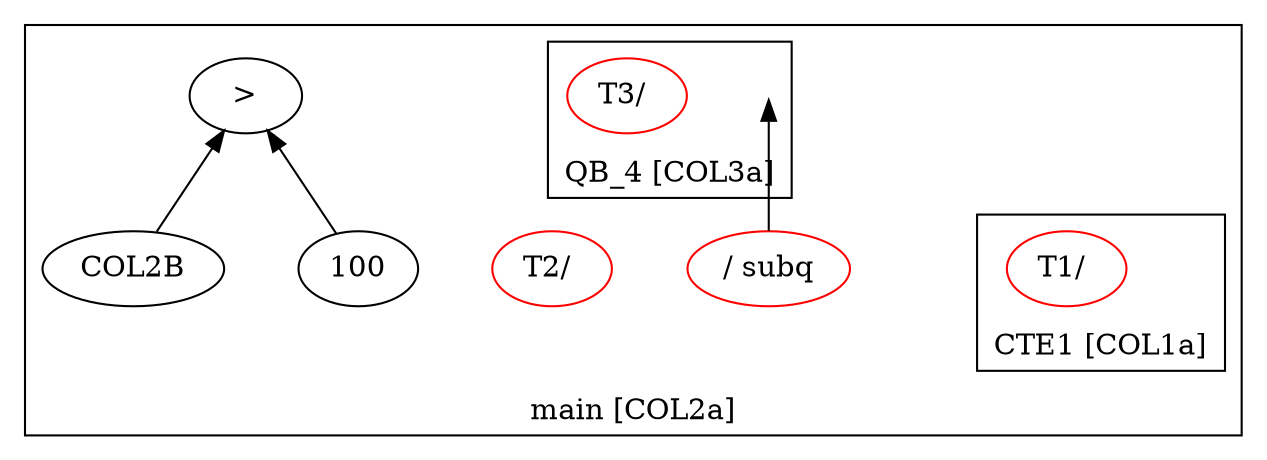 digraph example1 {
    rankdir=BT;
    nodesep=0.5;
    ordering="in";
  subgraph cluster_main {
    label = "main [COL2a]";
    "main_pt"[shape=point, color=white];
    "QUN_5"[label="/ subq", color=red]
    "QUN_5" -> "QB_4_pt";
  subgraph cluster_QB_4 {
    label = "QB_4 [COL3a]";
    "QB_4_pt"[shape=point, color=white];
    "QUN_3"[label="T3/ ", color=red]
}
    "QUN_2"[label="T2/ ", color=red]
    exprnode0x7feed3e09738[label=">"];
    exprnode0x7feed3e055b8 -> exprnode0x7feed3e09738;
    exprnode0x7feed3e096e8 -> exprnode0x7feed3e09738;
    exprnode0x7feed3e055b8[label="COL2B"];
    exprnode0x7feed3e096e8[label="100"];
  subgraph cluster_CTE1 {
    label = "CTE1 [COL1a]";
    "CTE1_pt"[shape=point, color=white];
    "QUN_0"[label="T1/ ", color=red]
}
}
}
